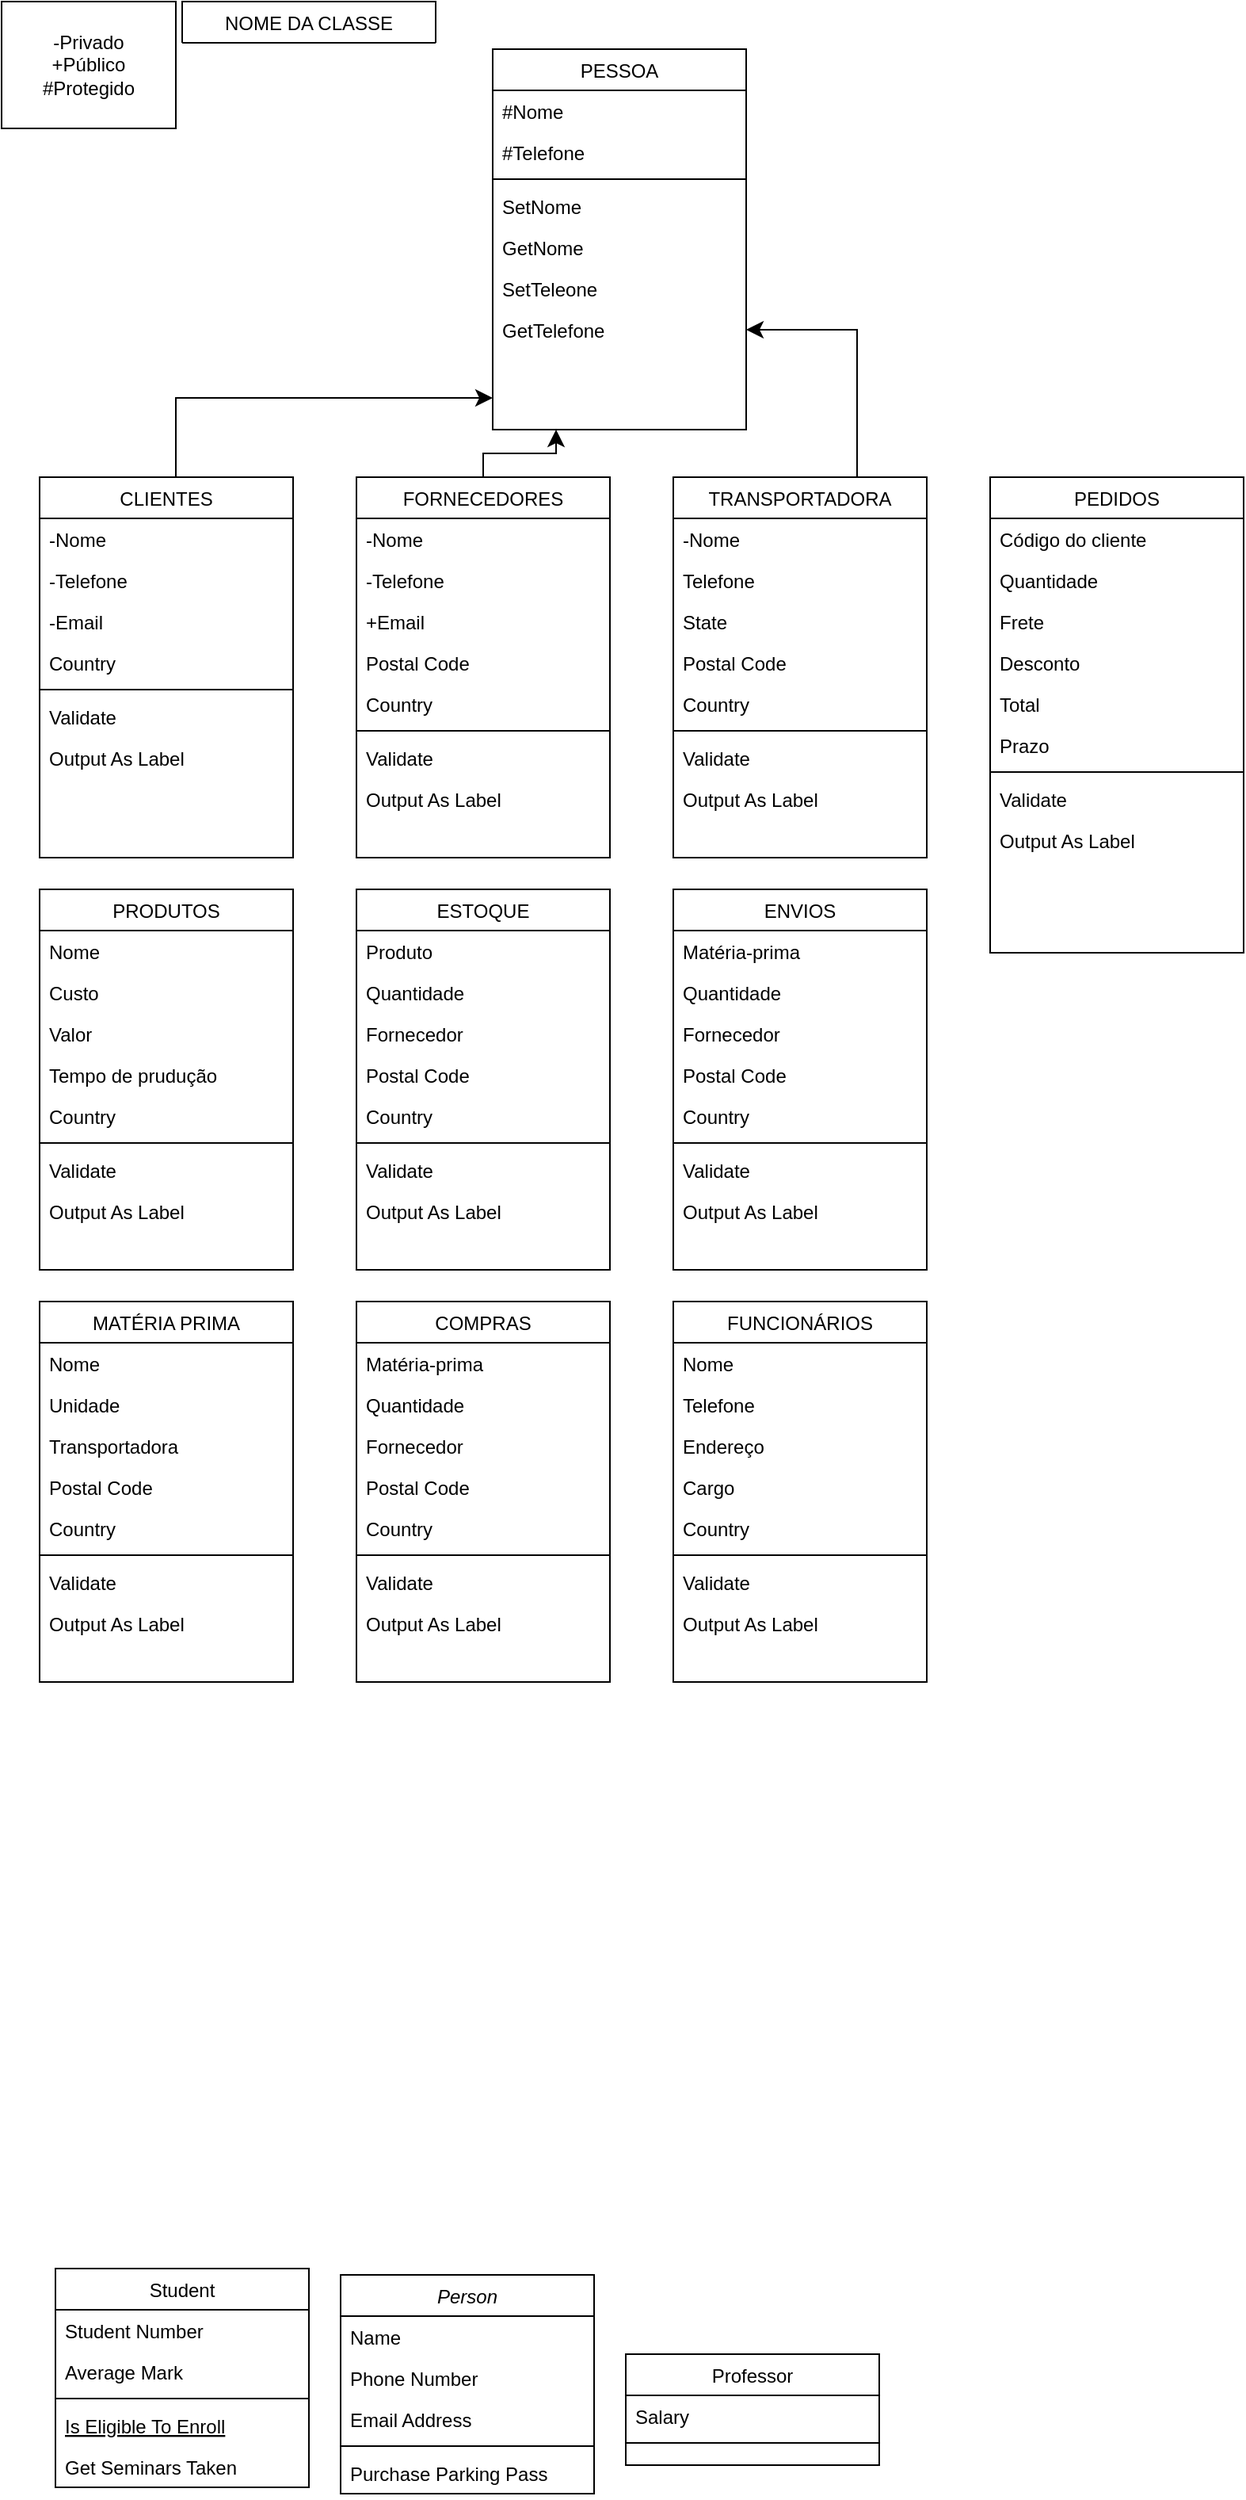 <mxfile version="24.5.5" type="device">
  <diagram id="C5RBs43oDa-KdzZeNtuy" name="Page-1">
    <mxGraphModel dx="1434" dy="1951" grid="1" gridSize="10" guides="1" tooltips="1" connect="1" arrows="1" fold="1" page="1" pageScale="1" pageWidth="827" pageHeight="1169" math="0" shadow="0">
      <root>
        <mxCell id="WIyWlLk6GJQsqaUBKTNV-0" />
        <mxCell id="WIyWlLk6GJQsqaUBKTNV-1" parent="WIyWlLk6GJQsqaUBKTNV-0" />
        <mxCell id="zkfFHV4jXpPFQw0GAbJ--0" value="Person" style="swimlane;fontStyle=2;align=center;verticalAlign=top;childLayout=stackLayout;horizontal=1;startSize=26;horizontalStack=0;resizeParent=1;resizeLast=0;collapsible=1;marginBottom=0;rounded=0;shadow=0;strokeWidth=1;" parent="WIyWlLk6GJQsqaUBKTNV-1" vertex="1">
          <mxGeometry x="224" y="274" width="160" height="138" as="geometry">
            <mxRectangle x="230" y="140" width="160" height="26" as="alternateBounds" />
          </mxGeometry>
        </mxCell>
        <mxCell id="zkfFHV4jXpPFQw0GAbJ--1" value="Name" style="text;align=left;verticalAlign=top;spacingLeft=4;spacingRight=4;overflow=hidden;rotatable=0;points=[[0,0.5],[1,0.5]];portConstraint=eastwest;" parent="zkfFHV4jXpPFQw0GAbJ--0" vertex="1">
          <mxGeometry y="26" width="160" height="26" as="geometry" />
        </mxCell>
        <mxCell id="zkfFHV4jXpPFQw0GAbJ--2" value="Phone Number" style="text;align=left;verticalAlign=top;spacingLeft=4;spacingRight=4;overflow=hidden;rotatable=0;points=[[0,0.5],[1,0.5]];portConstraint=eastwest;rounded=0;shadow=0;html=0;" parent="zkfFHV4jXpPFQw0GAbJ--0" vertex="1">
          <mxGeometry y="52" width="160" height="26" as="geometry" />
        </mxCell>
        <mxCell id="zkfFHV4jXpPFQw0GAbJ--3" value="Email Address" style="text;align=left;verticalAlign=top;spacingLeft=4;spacingRight=4;overflow=hidden;rotatable=0;points=[[0,0.5],[1,0.5]];portConstraint=eastwest;rounded=0;shadow=0;html=0;" parent="zkfFHV4jXpPFQw0GAbJ--0" vertex="1">
          <mxGeometry y="78" width="160" height="26" as="geometry" />
        </mxCell>
        <mxCell id="zkfFHV4jXpPFQw0GAbJ--4" value="" style="line;html=1;strokeWidth=1;align=left;verticalAlign=middle;spacingTop=-1;spacingLeft=3;spacingRight=3;rotatable=0;labelPosition=right;points=[];portConstraint=eastwest;" parent="zkfFHV4jXpPFQw0GAbJ--0" vertex="1">
          <mxGeometry y="104" width="160" height="8" as="geometry" />
        </mxCell>
        <mxCell id="zkfFHV4jXpPFQw0GAbJ--5" value="Purchase Parking Pass" style="text;align=left;verticalAlign=top;spacingLeft=4;spacingRight=4;overflow=hidden;rotatable=0;points=[[0,0.5],[1,0.5]];portConstraint=eastwest;" parent="zkfFHV4jXpPFQw0GAbJ--0" vertex="1">
          <mxGeometry y="112" width="160" height="26" as="geometry" />
        </mxCell>
        <mxCell id="zkfFHV4jXpPFQw0GAbJ--6" value="Student" style="swimlane;fontStyle=0;align=center;verticalAlign=top;childLayout=stackLayout;horizontal=1;startSize=26;horizontalStack=0;resizeParent=1;resizeLast=0;collapsible=1;marginBottom=0;rounded=0;shadow=0;strokeWidth=1;" parent="WIyWlLk6GJQsqaUBKTNV-1" vertex="1">
          <mxGeometry x="44" y="270" width="160" height="138" as="geometry">
            <mxRectangle x="130" y="380" width="160" height="26" as="alternateBounds" />
          </mxGeometry>
        </mxCell>
        <mxCell id="zkfFHV4jXpPFQw0GAbJ--7" value="Student Number" style="text;align=left;verticalAlign=top;spacingLeft=4;spacingRight=4;overflow=hidden;rotatable=0;points=[[0,0.5],[1,0.5]];portConstraint=eastwest;" parent="zkfFHV4jXpPFQw0GAbJ--6" vertex="1">
          <mxGeometry y="26" width="160" height="26" as="geometry" />
        </mxCell>
        <mxCell id="zkfFHV4jXpPFQw0GAbJ--8" value="Average Mark" style="text;align=left;verticalAlign=top;spacingLeft=4;spacingRight=4;overflow=hidden;rotatable=0;points=[[0,0.5],[1,0.5]];portConstraint=eastwest;rounded=0;shadow=0;html=0;" parent="zkfFHV4jXpPFQw0GAbJ--6" vertex="1">
          <mxGeometry y="52" width="160" height="26" as="geometry" />
        </mxCell>
        <mxCell id="zkfFHV4jXpPFQw0GAbJ--9" value="" style="line;html=1;strokeWidth=1;align=left;verticalAlign=middle;spacingTop=-1;spacingLeft=3;spacingRight=3;rotatable=0;labelPosition=right;points=[];portConstraint=eastwest;" parent="zkfFHV4jXpPFQw0GAbJ--6" vertex="1">
          <mxGeometry y="78" width="160" height="8" as="geometry" />
        </mxCell>
        <mxCell id="zkfFHV4jXpPFQw0GAbJ--10" value="Is Eligible To Enroll" style="text;align=left;verticalAlign=top;spacingLeft=4;spacingRight=4;overflow=hidden;rotatable=0;points=[[0,0.5],[1,0.5]];portConstraint=eastwest;fontStyle=4" parent="zkfFHV4jXpPFQw0GAbJ--6" vertex="1">
          <mxGeometry y="86" width="160" height="26" as="geometry" />
        </mxCell>
        <mxCell id="zkfFHV4jXpPFQw0GAbJ--11" value="Get Seminars Taken" style="text;align=left;verticalAlign=top;spacingLeft=4;spacingRight=4;overflow=hidden;rotatable=0;points=[[0,0.5],[1,0.5]];portConstraint=eastwest;" parent="zkfFHV4jXpPFQw0GAbJ--6" vertex="1">
          <mxGeometry y="112" width="160" height="26" as="geometry" />
        </mxCell>
        <mxCell id="zkfFHV4jXpPFQw0GAbJ--13" value="Professor" style="swimlane;fontStyle=0;align=center;verticalAlign=top;childLayout=stackLayout;horizontal=1;startSize=26;horizontalStack=0;resizeParent=1;resizeLast=0;collapsible=1;marginBottom=0;rounded=0;shadow=0;strokeWidth=1;" parent="WIyWlLk6GJQsqaUBKTNV-1" vertex="1">
          <mxGeometry x="404" y="324" width="160" height="70" as="geometry">
            <mxRectangle x="340" y="380" width="170" height="26" as="alternateBounds" />
          </mxGeometry>
        </mxCell>
        <mxCell id="zkfFHV4jXpPFQw0GAbJ--14" value="Salary" style="text;align=left;verticalAlign=top;spacingLeft=4;spacingRight=4;overflow=hidden;rotatable=0;points=[[0,0.5],[1,0.5]];portConstraint=eastwest;" parent="zkfFHV4jXpPFQw0GAbJ--13" vertex="1">
          <mxGeometry y="26" width="160" height="26" as="geometry" />
        </mxCell>
        <mxCell id="zkfFHV4jXpPFQw0GAbJ--15" value="" style="line;html=1;strokeWidth=1;align=left;verticalAlign=middle;spacingTop=-1;spacingLeft=3;spacingRight=3;rotatable=0;labelPosition=right;points=[];portConstraint=eastwest;" parent="zkfFHV4jXpPFQw0GAbJ--13" vertex="1">
          <mxGeometry y="52" width="160" height="8" as="geometry" />
        </mxCell>
        <mxCell id="zkfFHV4jXpPFQw0GAbJ--17" value="CLIENTES" style="swimlane;fontStyle=0;align=center;verticalAlign=top;childLayout=stackLayout;horizontal=1;startSize=26;horizontalStack=0;resizeParent=1;resizeLast=0;collapsible=1;marginBottom=0;rounded=0;shadow=0;strokeWidth=1;" parent="WIyWlLk6GJQsqaUBKTNV-1" vertex="1">
          <mxGeometry x="34" y="-860" width="160" height="240" as="geometry">
            <mxRectangle x="44" y="-860" width="160" height="26" as="alternateBounds" />
          </mxGeometry>
        </mxCell>
        <mxCell id="zkfFHV4jXpPFQw0GAbJ--18" value="-Nome" style="text;align=left;verticalAlign=top;spacingLeft=4;spacingRight=4;overflow=hidden;rotatable=0;points=[[0,0.5],[1,0.5]];portConstraint=eastwest;" parent="zkfFHV4jXpPFQw0GAbJ--17" vertex="1">
          <mxGeometry y="26" width="160" height="26" as="geometry" />
        </mxCell>
        <mxCell id="zkfFHV4jXpPFQw0GAbJ--19" value="-Telefone" style="text;align=left;verticalAlign=top;spacingLeft=4;spacingRight=4;overflow=hidden;rotatable=0;points=[[0,0.5],[1,0.5]];portConstraint=eastwest;rounded=0;shadow=0;html=0;" parent="zkfFHV4jXpPFQw0GAbJ--17" vertex="1">
          <mxGeometry y="52" width="160" height="26" as="geometry" />
        </mxCell>
        <mxCell id="zkfFHV4jXpPFQw0GAbJ--21" value="-Email" style="text;align=left;verticalAlign=top;spacingLeft=4;spacingRight=4;overflow=hidden;rotatable=0;points=[[0,0.5],[1,0.5]];portConstraint=eastwest;rounded=0;shadow=0;html=0;" parent="zkfFHV4jXpPFQw0GAbJ--17" vertex="1">
          <mxGeometry y="78" width="160" height="26" as="geometry" />
        </mxCell>
        <mxCell id="zkfFHV4jXpPFQw0GAbJ--22" value="Country" style="text;align=left;verticalAlign=top;spacingLeft=4;spacingRight=4;overflow=hidden;rotatable=0;points=[[0,0.5],[1,0.5]];portConstraint=eastwest;rounded=0;shadow=0;html=0;" parent="zkfFHV4jXpPFQw0GAbJ--17" vertex="1">
          <mxGeometry y="104" width="160" height="26" as="geometry" />
        </mxCell>
        <mxCell id="zkfFHV4jXpPFQw0GAbJ--23" value="" style="line;html=1;strokeWidth=1;align=left;verticalAlign=middle;spacingTop=-1;spacingLeft=3;spacingRight=3;rotatable=0;labelPosition=right;points=[];portConstraint=eastwest;" parent="zkfFHV4jXpPFQw0GAbJ--17" vertex="1">
          <mxGeometry y="130" width="160" height="8" as="geometry" />
        </mxCell>
        <mxCell id="zkfFHV4jXpPFQw0GAbJ--24" value="Validate" style="text;align=left;verticalAlign=top;spacingLeft=4;spacingRight=4;overflow=hidden;rotatable=0;points=[[0,0.5],[1,0.5]];portConstraint=eastwest;" parent="zkfFHV4jXpPFQw0GAbJ--17" vertex="1">
          <mxGeometry y="138" width="160" height="26" as="geometry" />
        </mxCell>
        <mxCell id="zkfFHV4jXpPFQw0GAbJ--25" value="Output As Label" style="text;align=left;verticalAlign=top;spacingLeft=4;spacingRight=4;overflow=hidden;rotatable=0;points=[[0,0.5],[1,0.5]];portConstraint=eastwest;" parent="zkfFHV4jXpPFQw0GAbJ--17" vertex="1">
          <mxGeometry y="164" width="160" height="26" as="geometry" />
        </mxCell>
        <mxCell id="bzeuxswG68OO9ZRUgIfh-0" value="FORNECEDORES" style="swimlane;fontStyle=0;align=center;verticalAlign=top;childLayout=stackLayout;horizontal=1;startSize=26;horizontalStack=0;resizeParent=1;resizeLast=0;collapsible=1;marginBottom=0;rounded=0;shadow=0;strokeWidth=1;" parent="WIyWlLk6GJQsqaUBKTNV-1" vertex="1">
          <mxGeometry x="234" y="-860" width="160" height="240" as="geometry">
            <mxRectangle x="234" y="-860" width="160" height="26" as="alternateBounds" />
          </mxGeometry>
        </mxCell>
        <mxCell id="bzeuxswG68OO9ZRUgIfh-1" value="-Nome" style="text;align=left;verticalAlign=top;spacingLeft=4;spacingRight=4;overflow=hidden;rotatable=0;points=[[0,0.5],[1,0.5]];portConstraint=eastwest;" parent="bzeuxswG68OO9ZRUgIfh-0" vertex="1">
          <mxGeometry y="26" width="160" height="26" as="geometry" />
        </mxCell>
        <mxCell id="bzeuxswG68OO9ZRUgIfh-2" value="-Telefone" style="text;align=left;verticalAlign=top;spacingLeft=4;spacingRight=4;overflow=hidden;rotatable=0;points=[[0,0.5],[1,0.5]];portConstraint=eastwest;rounded=0;shadow=0;html=0;" parent="bzeuxswG68OO9ZRUgIfh-0" vertex="1">
          <mxGeometry y="52" width="160" height="26" as="geometry" />
        </mxCell>
        <mxCell id="bzeuxswG68OO9ZRUgIfh-3" value="+Email" style="text;align=left;verticalAlign=top;spacingLeft=4;spacingRight=4;overflow=hidden;rotatable=0;points=[[0,0.5],[1,0.5]];portConstraint=eastwest;rounded=0;shadow=0;html=0;" parent="bzeuxswG68OO9ZRUgIfh-0" vertex="1">
          <mxGeometry y="78" width="160" height="26" as="geometry" />
        </mxCell>
        <mxCell id="bzeuxswG68OO9ZRUgIfh-4" value="Postal Code" style="text;align=left;verticalAlign=top;spacingLeft=4;spacingRight=4;overflow=hidden;rotatable=0;points=[[0,0.5],[1,0.5]];portConstraint=eastwest;rounded=0;shadow=0;html=0;" parent="bzeuxswG68OO9ZRUgIfh-0" vertex="1">
          <mxGeometry y="104" width="160" height="26" as="geometry" />
        </mxCell>
        <mxCell id="bzeuxswG68OO9ZRUgIfh-5" value="Country" style="text;align=left;verticalAlign=top;spacingLeft=4;spacingRight=4;overflow=hidden;rotatable=0;points=[[0,0.5],[1,0.5]];portConstraint=eastwest;rounded=0;shadow=0;html=0;" parent="bzeuxswG68OO9ZRUgIfh-0" vertex="1">
          <mxGeometry y="130" width="160" height="26" as="geometry" />
        </mxCell>
        <mxCell id="bzeuxswG68OO9ZRUgIfh-6" value="" style="line;html=1;strokeWidth=1;align=left;verticalAlign=middle;spacingTop=-1;spacingLeft=3;spacingRight=3;rotatable=0;labelPosition=right;points=[];portConstraint=eastwest;" parent="bzeuxswG68OO9ZRUgIfh-0" vertex="1">
          <mxGeometry y="156" width="160" height="8" as="geometry" />
        </mxCell>
        <mxCell id="bzeuxswG68OO9ZRUgIfh-7" value="Validate" style="text;align=left;verticalAlign=top;spacingLeft=4;spacingRight=4;overflow=hidden;rotatable=0;points=[[0,0.5],[1,0.5]];portConstraint=eastwest;" parent="bzeuxswG68OO9ZRUgIfh-0" vertex="1">
          <mxGeometry y="164" width="160" height="26" as="geometry" />
        </mxCell>
        <mxCell id="bzeuxswG68OO9ZRUgIfh-8" value="Output As Label" style="text;align=left;verticalAlign=top;spacingLeft=4;spacingRight=4;overflow=hidden;rotatable=0;points=[[0,0.5],[1,0.5]];portConstraint=eastwest;" parent="bzeuxswG68OO9ZRUgIfh-0" vertex="1">
          <mxGeometry y="190" width="160" height="26" as="geometry" />
        </mxCell>
        <mxCell id="bzeuxswG68OO9ZRUgIfh-9" value="TRANSPORTADORA" style="swimlane;fontStyle=0;align=center;verticalAlign=top;childLayout=stackLayout;horizontal=1;startSize=26;horizontalStack=0;resizeParent=1;resizeLast=0;collapsible=1;marginBottom=0;rounded=0;shadow=0;strokeWidth=1;" parent="WIyWlLk6GJQsqaUBKTNV-1" vertex="1">
          <mxGeometry x="434" y="-860" width="160" height="240" as="geometry">
            <mxRectangle x="434" y="-860" width="160" height="26" as="alternateBounds" />
          </mxGeometry>
        </mxCell>
        <mxCell id="bzeuxswG68OO9ZRUgIfh-10" value="-Nome" style="text;align=left;verticalAlign=top;spacingLeft=4;spacingRight=4;overflow=hidden;rotatable=0;points=[[0,0.5],[1,0.5]];portConstraint=eastwest;" parent="bzeuxswG68OO9ZRUgIfh-9" vertex="1">
          <mxGeometry y="26" width="160" height="26" as="geometry" />
        </mxCell>
        <mxCell id="bzeuxswG68OO9ZRUgIfh-11" value="Telefone" style="text;align=left;verticalAlign=top;spacingLeft=4;spacingRight=4;overflow=hidden;rotatable=0;points=[[0,0.5],[1,0.5]];portConstraint=eastwest;rounded=0;shadow=0;html=0;" parent="bzeuxswG68OO9ZRUgIfh-9" vertex="1">
          <mxGeometry y="52" width="160" height="26" as="geometry" />
        </mxCell>
        <mxCell id="bzeuxswG68OO9ZRUgIfh-12" value="State" style="text;align=left;verticalAlign=top;spacingLeft=4;spacingRight=4;overflow=hidden;rotatable=0;points=[[0,0.5],[1,0.5]];portConstraint=eastwest;rounded=0;shadow=0;html=0;" parent="bzeuxswG68OO9ZRUgIfh-9" vertex="1">
          <mxGeometry y="78" width="160" height="26" as="geometry" />
        </mxCell>
        <mxCell id="bzeuxswG68OO9ZRUgIfh-13" value="Postal Code" style="text;align=left;verticalAlign=top;spacingLeft=4;spacingRight=4;overflow=hidden;rotatable=0;points=[[0,0.5],[1,0.5]];portConstraint=eastwest;rounded=0;shadow=0;html=0;" parent="bzeuxswG68OO9ZRUgIfh-9" vertex="1">
          <mxGeometry y="104" width="160" height="26" as="geometry" />
        </mxCell>
        <mxCell id="bzeuxswG68OO9ZRUgIfh-14" value="Country" style="text;align=left;verticalAlign=top;spacingLeft=4;spacingRight=4;overflow=hidden;rotatable=0;points=[[0,0.5],[1,0.5]];portConstraint=eastwest;rounded=0;shadow=0;html=0;" parent="bzeuxswG68OO9ZRUgIfh-9" vertex="1">
          <mxGeometry y="130" width="160" height="26" as="geometry" />
        </mxCell>
        <mxCell id="bzeuxswG68OO9ZRUgIfh-15" value="" style="line;html=1;strokeWidth=1;align=left;verticalAlign=middle;spacingTop=-1;spacingLeft=3;spacingRight=3;rotatable=0;labelPosition=right;points=[];portConstraint=eastwest;" parent="bzeuxswG68OO9ZRUgIfh-9" vertex="1">
          <mxGeometry y="156" width="160" height="8" as="geometry" />
        </mxCell>
        <mxCell id="bzeuxswG68OO9ZRUgIfh-16" value="Validate" style="text;align=left;verticalAlign=top;spacingLeft=4;spacingRight=4;overflow=hidden;rotatable=0;points=[[0,0.5],[1,0.5]];portConstraint=eastwest;" parent="bzeuxswG68OO9ZRUgIfh-9" vertex="1">
          <mxGeometry y="164" width="160" height="26" as="geometry" />
        </mxCell>
        <mxCell id="bzeuxswG68OO9ZRUgIfh-17" value="Output As Label" style="text;align=left;verticalAlign=top;spacingLeft=4;spacingRight=4;overflow=hidden;rotatable=0;points=[[0,0.5],[1,0.5]];portConstraint=eastwest;" parent="bzeuxswG68OO9ZRUgIfh-9" vertex="1">
          <mxGeometry y="190" width="160" height="26" as="geometry" />
        </mxCell>
        <mxCell id="bzeuxswG68OO9ZRUgIfh-18" value="PEDIDOS" style="swimlane;fontStyle=0;align=center;verticalAlign=top;childLayout=stackLayout;horizontal=1;startSize=26;horizontalStack=0;resizeParent=1;resizeLast=0;collapsible=1;marginBottom=0;rounded=0;shadow=0;strokeWidth=1;" parent="WIyWlLk6GJQsqaUBKTNV-1" vertex="1">
          <mxGeometry x="634" y="-860" width="160" height="300" as="geometry">
            <mxRectangle x="634" y="-860" width="160" height="26" as="alternateBounds" />
          </mxGeometry>
        </mxCell>
        <mxCell id="bzeuxswG68OO9ZRUgIfh-19" value="Código do cliente" style="text;align=left;verticalAlign=top;spacingLeft=4;spacingRight=4;overflow=hidden;rotatable=0;points=[[0,0.5],[1,0.5]];portConstraint=eastwest;" parent="bzeuxswG68OO9ZRUgIfh-18" vertex="1">
          <mxGeometry y="26" width="160" height="26" as="geometry" />
        </mxCell>
        <mxCell id="bzeuxswG68OO9ZRUgIfh-20" value="Quantidade" style="text;align=left;verticalAlign=top;spacingLeft=4;spacingRight=4;overflow=hidden;rotatable=0;points=[[0,0.5],[1,0.5]];portConstraint=eastwest;rounded=0;shadow=0;html=0;" parent="bzeuxswG68OO9ZRUgIfh-18" vertex="1">
          <mxGeometry y="52" width="160" height="26" as="geometry" />
        </mxCell>
        <mxCell id="bzeuxswG68OO9ZRUgIfh-21" value="Frete" style="text;align=left;verticalAlign=top;spacingLeft=4;spacingRight=4;overflow=hidden;rotatable=0;points=[[0,0.5],[1,0.5]];portConstraint=eastwest;rounded=0;shadow=0;html=0;" parent="bzeuxswG68OO9ZRUgIfh-18" vertex="1">
          <mxGeometry y="78" width="160" height="26" as="geometry" />
        </mxCell>
        <mxCell id="bzeuxswG68OO9ZRUgIfh-22" value="Desconto" style="text;align=left;verticalAlign=top;spacingLeft=4;spacingRight=4;overflow=hidden;rotatable=0;points=[[0,0.5],[1,0.5]];portConstraint=eastwest;rounded=0;shadow=0;html=0;" parent="bzeuxswG68OO9ZRUgIfh-18" vertex="1">
          <mxGeometry y="104" width="160" height="26" as="geometry" />
        </mxCell>
        <mxCell id="bzeuxswG68OO9ZRUgIfh-23" value="Total" style="text;align=left;verticalAlign=top;spacingLeft=4;spacingRight=4;overflow=hidden;rotatable=0;points=[[0,0.5],[1,0.5]];portConstraint=eastwest;rounded=0;shadow=0;html=0;" parent="bzeuxswG68OO9ZRUgIfh-18" vertex="1">
          <mxGeometry y="130" width="160" height="26" as="geometry" />
        </mxCell>
        <mxCell id="bzeuxswG68OO9ZRUgIfh-81" value="Prazo" style="text;align=left;verticalAlign=top;spacingLeft=4;spacingRight=4;overflow=hidden;rotatable=0;points=[[0,0.5],[1,0.5]];portConstraint=eastwest;rounded=0;shadow=0;html=0;" parent="bzeuxswG68OO9ZRUgIfh-18" vertex="1">
          <mxGeometry y="156" width="160" height="26" as="geometry" />
        </mxCell>
        <mxCell id="bzeuxswG68OO9ZRUgIfh-24" value="" style="line;html=1;strokeWidth=1;align=left;verticalAlign=middle;spacingTop=-1;spacingLeft=3;spacingRight=3;rotatable=0;labelPosition=right;points=[];portConstraint=eastwest;" parent="bzeuxswG68OO9ZRUgIfh-18" vertex="1">
          <mxGeometry y="182" width="160" height="8" as="geometry" />
        </mxCell>
        <mxCell id="bzeuxswG68OO9ZRUgIfh-25" value="Validate" style="text;align=left;verticalAlign=top;spacingLeft=4;spacingRight=4;overflow=hidden;rotatable=0;points=[[0,0.5],[1,0.5]];portConstraint=eastwest;" parent="bzeuxswG68OO9ZRUgIfh-18" vertex="1">
          <mxGeometry y="190" width="160" height="26" as="geometry" />
        </mxCell>
        <mxCell id="bzeuxswG68OO9ZRUgIfh-26" value="Output As Label" style="text;align=left;verticalAlign=top;spacingLeft=4;spacingRight=4;overflow=hidden;rotatable=0;points=[[0,0.5],[1,0.5]];portConstraint=eastwest;" parent="bzeuxswG68OO9ZRUgIfh-18" vertex="1">
          <mxGeometry y="216" width="160" height="26" as="geometry" />
        </mxCell>
        <mxCell id="bzeuxswG68OO9ZRUgIfh-27" value="PRODUTOS" style="swimlane;fontStyle=0;align=center;verticalAlign=top;childLayout=stackLayout;horizontal=1;startSize=26;horizontalStack=0;resizeParent=1;resizeLast=0;collapsible=1;marginBottom=0;rounded=0;shadow=0;strokeWidth=1;" parent="WIyWlLk6GJQsqaUBKTNV-1" vertex="1">
          <mxGeometry x="34" y="-600" width="160" height="240" as="geometry">
            <mxRectangle x="34" y="-600" width="160" height="26" as="alternateBounds" />
          </mxGeometry>
        </mxCell>
        <mxCell id="bzeuxswG68OO9ZRUgIfh-28" value="Nome" style="text;align=left;verticalAlign=top;spacingLeft=4;spacingRight=4;overflow=hidden;rotatable=0;points=[[0,0.5],[1,0.5]];portConstraint=eastwest;" parent="bzeuxswG68OO9ZRUgIfh-27" vertex="1">
          <mxGeometry y="26" width="160" height="26" as="geometry" />
        </mxCell>
        <mxCell id="bzeuxswG68OO9ZRUgIfh-29" value="Custo" style="text;align=left;verticalAlign=top;spacingLeft=4;spacingRight=4;overflow=hidden;rotatable=0;points=[[0,0.5],[1,0.5]];portConstraint=eastwest;rounded=0;shadow=0;html=0;" parent="bzeuxswG68OO9ZRUgIfh-27" vertex="1">
          <mxGeometry y="52" width="160" height="26" as="geometry" />
        </mxCell>
        <mxCell id="bzeuxswG68OO9ZRUgIfh-30" value="Valor" style="text;align=left;verticalAlign=top;spacingLeft=4;spacingRight=4;overflow=hidden;rotatable=0;points=[[0,0.5],[1,0.5]];portConstraint=eastwest;rounded=0;shadow=0;html=0;" parent="bzeuxswG68OO9ZRUgIfh-27" vertex="1">
          <mxGeometry y="78" width="160" height="26" as="geometry" />
        </mxCell>
        <mxCell id="bzeuxswG68OO9ZRUgIfh-31" value="Tempo de prudução" style="text;align=left;verticalAlign=top;spacingLeft=4;spacingRight=4;overflow=hidden;rotatable=0;points=[[0,0.5],[1,0.5]];portConstraint=eastwest;rounded=0;shadow=0;html=0;" parent="bzeuxswG68OO9ZRUgIfh-27" vertex="1">
          <mxGeometry y="104" width="160" height="26" as="geometry" />
        </mxCell>
        <mxCell id="bzeuxswG68OO9ZRUgIfh-32" value="Country" style="text;align=left;verticalAlign=top;spacingLeft=4;spacingRight=4;overflow=hidden;rotatable=0;points=[[0,0.5],[1,0.5]];portConstraint=eastwest;rounded=0;shadow=0;html=0;" parent="bzeuxswG68OO9ZRUgIfh-27" vertex="1">
          <mxGeometry y="130" width="160" height="26" as="geometry" />
        </mxCell>
        <mxCell id="bzeuxswG68OO9ZRUgIfh-33" value="" style="line;html=1;strokeWidth=1;align=left;verticalAlign=middle;spacingTop=-1;spacingLeft=3;spacingRight=3;rotatable=0;labelPosition=right;points=[];portConstraint=eastwest;" parent="bzeuxswG68OO9ZRUgIfh-27" vertex="1">
          <mxGeometry y="156" width="160" height="8" as="geometry" />
        </mxCell>
        <mxCell id="bzeuxswG68OO9ZRUgIfh-34" value="Validate" style="text;align=left;verticalAlign=top;spacingLeft=4;spacingRight=4;overflow=hidden;rotatable=0;points=[[0,0.5],[1,0.5]];portConstraint=eastwest;" parent="bzeuxswG68OO9ZRUgIfh-27" vertex="1">
          <mxGeometry y="164" width="160" height="26" as="geometry" />
        </mxCell>
        <mxCell id="bzeuxswG68OO9ZRUgIfh-35" value="Output As Label" style="text;align=left;verticalAlign=top;spacingLeft=4;spacingRight=4;overflow=hidden;rotatable=0;points=[[0,0.5],[1,0.5]];portConstraint=eastwest;" parent="bzeuxswG68OO9ZRUgIfh-27" vertex="1">
          <mxGeometry y="190" width="160" height="26" as="geometry" />
        </mxCell>
        <mxCell id="bzeuxswG68OO9ZRUgIfh-36" value="NOME DA CLASSE" style="swimlane;fontStyle=0;align=center;verticalAlign=top;childLayout=stackLayout;horizontal=1;startSize=26;horizontalStack=0;resizeParent=1;resizeLast=0;collapsible=1;marginBottom=0;rounded=0;shadow=0;strokeWidth=1;" parent="WIyWlLk6GJQsqaUBKTNV-1" vertex="1" collapsed="1">
          <mxGeometry x="124" y="-1160" width="160" height="26" as="geometry">
            <mxRectangle x="124" y="-1160" width="160" height="240" as="alternateBounds" />
          </mxGeometry>
        </mxCell>
        <mxCell id="bzeuxswG68OO9ZRUgIfh-37" value="Atributos:" style="text;align=left;verticalAlign=top;spacingLeft=4;spacingRight=4;overflow=hidden;rotatable=0;points=[[0,0.5],[1,0.5]];portConstraint=eastwest;" parent="bzeuxswG68OO9ZRUgIfh-36" vertex="1">
          <mxGeometry y="26" width="160" height="74" as="geometry" />
        </mxCell>
        <mxCell id="bzeuxswG68OO9ZRUgIfh-42" value="" style="line;html=1;strokeWidth=1;align=left;verticalAlign=middle;spacingTop=-1;spacingLeft=3;spacingRight=3;rotatable=0;labelPosition=right;points=[];portConstraint=eastwest;" parent="bzeuxswG68OO9ZRUgIfh-36" vertex="1">
          <mxGeometry y="100" width="160" height="8" as="geometry" />
        </mxCell>
        <mxCell id="bzeuxswG68OO9ZRUgIfh-43" value="Métodos:" style="text;align=left;verticalAlign=top;spacingLeft=4;spacingRight=4;overflow=hidden;rotatable=0;points=[[0,0.5],[1,0.5]];portConstraint=eastwest;" parent="bzeuxswG68OO9ZRUgIfh-36" vertex="1">
          <mxGeometry y="108" width="160" height="26" as="geometry" />
        </mxCell>
        <mxCell id="bzeuxswG68OO9ZRUgIfh-45" value="ESTOQUE" style="swimlane;fontStyle=0;align=center;verticalAlign=top;childLayout=stackLayout;horizontal=1;startSize=26;horizontalStack=0;resizeParent=1;resizeLast=0;collapsible=1;marginBottom=0;rounded=0;shadow=0;strokeWidth=1;" parent="WIyWlLk6GJQsqaUBKTNV-1" vertex="1">
          <mxGeometry x="234" y="-600" width="160" height="240" as="geometry">
            <mxRectangle x="234" y="-600" width="160" height="26" as="alternateBounds" />
          </mxGeometry>
        </mxCell>
        <mxCell id="bzeuxswG68OO9ZRUgIfh-46" value="Produto" style="text;align=left;verticalAlign=top;spacingLeft=4;spacingRight=4;overflow=hidden;rotatable=0;points=[[0,0.5],[1,0.5]];portConstraint=eastwest;" parent="bzeuxswG68OO9ZRUgIfh-45" vertex="1">
          <mxGeometry y="26" width="160" height="26" as="geometry" />
        </mxCell>
        <mxCell id="bzeuxswG68OO9ZRUgIfh-47" value="Quantidade" style="text;align=left;verticalAlign=top;spacingLeft=4;spacingRight=4;overflow=hidden;rotatable=0;points=[[0,0.5],[1,0.5]];portConstraint=eastwest;rounded=0;shadow=0;html=0;" parent="bzeuxswG68OO9ZRUgIfh-45" vertex="1">
          <mxGeometry y="52" width="160" height="26" as="geometry" />
        </mxCell>
        <mxCell id="bzeuxswG68OO9ZRUgIfh-48" value="Fornecedor" style="text;align=left;verticalAlign=top;spacingLeft=4;spacingRight=4;overflow=hidden;rotatable=0;points=[[0,0.5],[1,0.5]];portConstraint=eastwest;rounded=0;shadow=0;html=0;" parent="bzeuxswG68OO9ZRUgIfh-45" vertex="1">
          <mxGeometry y="78" width="160" height="26" as="geometry" />
        </mxCell>
        <mxCell id="bzeuxswG68OO9ZRUgIfh-49" value="Postal Code" style="text;align=left;verticalAlign=top;spacingLeft=4;spacingRight=4;overflow=hidden;rotatable=0;points=[[0,0.5],[1,0.5]];portConstraint=eastwest;rounded=0;shadow=0;html=0;" parent="bzeuxswG68OO9ZRUgIfh-45" vertex="1">
          <mxGeometry y="104" width="160" height="26" as="geometry" />
        </mxCell>
        <mxCell id="bzeuxswG68OO9ZRUgIfh-50" value="Country" style="text;align=left;verticalAlign=top;spacingLeft=4;spacingRight=4;overflow=hidden;rotatable=0;points=[[0,0.5],[1,0.5]];portConstraint=eastwest;rounded=0;shadow=0;html=0;" parent="bzeuxswG68OO9ZRUgIfh-45" vertex="1">
          <mxGeometry y="130" width="160" height="26" as="geometry" />
        </mxCell>
        <mxCell id="bzeuxswG68OO9ZRUgIfh-51" value="" style="line;html=1;strokeWidth=1;align=left;verticalAlign=middle;spacingTop=-1;spacingLeft=3;spacingRight=3;rotatable=0;labelPosition=right;points=[];portConstraint=eastwest;" parent="bzeuxswG68OO9ZRUgIfh-45" vertex="1">
          <mxGeometry y="156" width="160" height="8" as="geometry" />
        </mxCell>
        <mxCell id="bzeuxswG68OO9ZRUgIfh-52" value="Validate" style="text;align=left;verticalAlign=top;spacingLeft=4;spacingRight=4;overflow=hidden;rotatable=0;points=[[0,0.5],[1,0.5]];portConstraint=eastwest;" parent="bzeuxswG68OO9ZRUgIfh-45" vertex="1">
          <mxGeometry y="164" width="160" height="26" as="geometry" />
        </mxCell>
        <mxCell id="bzeuxswG68OO9ZRUgIfh-53" value="Output As Label" style="text;align=left;verticalAlign=top;spacingLeft=4;spacingRight=4;overflow=hidden;rotatable=0;points=[[0,0.5],[1,0.5]];portConstraint=eastwest;" parent="bzeuxswG68OO9ZRUgIfh-45" vertex="1">
          <mxGeometry y="190" width="160" height="26" as="geometry" />
        </mxCell>
        <mxCell id="bzeuxswG68OO9ZRUgIfh-54" value="ENVIOS" style="swimlane;fontStyle=0;align=center;verticalAlign=top;childLayout=stackLayout;horizontal=1;startSize=26;horizontalStack=0;resizeParent=1;resizeLast=0;collapsible=1;marginBottom=0;rounded=0;shadow=0;strokeWidth=1;" parent="WIyWlLk6GJQsqaUBKTNV-1" vertex="1">
          <mxGeometry x="434" y="-600" width="160" height="240" as="geometry">
            <mxRectangle x="434" y="-600" width="160" height="26" as="alternateBounds" />
          </mxGeometry>
        </mxCell>
        <mxCell id="bzeuxswG68OO9ZRUgIfh-55" value="Matéria-prima" style="text;align=left;verticalAlign=top;spacingLeft=4;spacingRight=4;overflow=hidden;rotatable=0;points=[[0,0.5],[1,0.5]];portConstraint=eastwest;" parent="bzeuxswG68OO9ZRUgIfh-54" vertex="1">
          <mxGeometry y="26" width="160" height="26" as="geometry" />
        </mxCell>
        <mxCell id="bzeuxswG68OO9ZRUgIfh-56" value="Quantidade" style="text;align=left;verticalAlign=top;spacingLeft=4;spacingRight=4;overflow=hidden;rotatable=0;points=[[0,0.5],[1,0.5]];portConstraint=eastwest;rounded=0;shadow=0;html=0;" parent="bzeuxswG68OO9ZRUgIfh-54" vertex="1">
          <mxGeometry y="52" width="160" height="26" as="geometry" />
        </mxCell>
        <mxCell id="bzeuxswG68OO9ZRUgIfh-57" value="Fornecedor" style="text;align=left;verticalAlign=top;spacingLeft=4;spacingRight=4;overflow=hidden;rotatable=0;points=[[0,0.5],[1,0.5]];portConstraint=eastwest;rounded=0;shadow=0;html=0;" parent="bzeuxswG68OO9ZRUgIfh-54" vertex="1">
          <mxGeometry y="78" width="160" height="26" as="geometry" />
        </mxCell>
        <mxCell id="bzeuxswG68OO9ZRUgIfh-58" value="Postal Code" style="text;align=left;verticalAlign=top;spacingLeft=4;spacingRight=4;overflow=hidden;rotatable=0;points=[[0,0.5],[1,0.5]];portConstraint=eastwest;rounded=0;shadow=0;html=0;" parent="bzeuxswG68OO9ZRUgIfh-54" vertex="1">
          <mxGeometry y="104" width="160" height="26" as="geometry" />
        </mxCell>
        <mxCell id="bzeuxswG68OO9ZRUgIfh-59" value="Country" style="text;align=left;verticalAlign=top;spacingLeft=4;spacingRight=4;overflow=hidden;rotatable=0;points=[[0,0.5],[1,0.5]];portConstraint=eastwest;rounded=0;shadow=0;html=0;" parent="bzeuxswG68OO9ZRUgIfh-54" vertex="1">
          <mxGeometry y="130" width="160" height="26" as="geometry" />
        </mxCell>
        <mxCell id="bzeuxswG68OO9ZRUgIfh-60" value="" style="line;html=1;strokeWidth=1;align=left;verticalAlign=middle;spacingTop=-1;spacingLeft=3;spacingRight=3;rotatable=0;labelPosition=right;points=[];portConstraint=eastwest;" parent="bzeuxswG68OO9ZRUgIfh-54" vertex="1">
          <mxGeometry y="156" width="160" height="8" as="geometry" />
        </mxCell>
        <mxCell id="bzeuxswG68OO9ZRUgIfh-61" value="Validate" style="text;align=left;verticalAlign=top;spacingLeft=4;spacingRight=4;overflow=hidden;rotatable=0;points=[[0,0.5],[1,0.5]];portConstraint=eastwest;" parent="bzeuxswG68OO9ZRUgIfh-54" vertex="1">
          <mxGeometry y="164" width="160" height="26" as="geometry" />
        </mxCell>
        <mxCell id="bzeuxswG68OO9ZRUgIfh-62" value="Output As Label" style="text;align=left;verticalAlign=top;spacingLeft=4;spacingRight=4;overflow=hidden;rotatable=0;points=[[0,0.5],[1,0.5]];portConstraint=eastwest;" parent="bzeuxswG68OO9ZRUgIfh-54" vertex="1">
          <mxGeometry y="190" width="160" height="26" as="geometry" />
        </mxCell>
        <mxCell id="bzeuxswG68OO9ZRUgIfh-63" value="COMPRAS" style="swimlane;fontStyle=0;align=center;verticalAlign=top;childLayout=stackLayout;horizontal=1;startSize=26;horizontalStack=0;resizeParent=1;resizeLast=0;collapsible=1;marginBottom=0;rounded=0;shadow=0;strokeWidth=1;" parent="WIyWlLk6GJQsqaUBKTNV-1" vertex="1">
          <mxGeometry x="234" y="-340" width="160" height="240" as="geometry">
            <mxRectangle x="550" y="140" width="160" height="26" as="alternateBounds" />
          </mxGeometry>
        </mxCell>
        <mxCell id="bzeuxswG68OO9ZRUgIfh-64" value="Matéria-prima" style="text;align=left;verticalAlign=top;spacingLeft=4;spacingRight=4;overflow=hidden;rotatable=0;points=[[0,0.5],[1,0.5]];portConstraint=eastwest;" parent="bzeuxswG68OO9ZRUgIfh-63" vertex="1">
          <mxGeometry y="26" width="160" height="26" as="geometry" />
        </mxCell>
        <mxCell id="bzeuxswG68OO9ZRUgIfh-65" value="Quantidade" style="text;align=left;verticalAlign=top;spacingLeft=4;spacingRight=4;overflow=hidden;rotatable=0;points=[[0,0.5],[1,0.5]];portConstraint=eastwest;rounded=0;shadow=0;html=0;" parent="bzeuxswG68OO9ZRUgIfh-63" vertex="1">
          <mxGeometry y="52" width="160" height="26" as="geometry" />
        </mxCell>
        <mxCell id="bzeuxswG68OO9ZRUgIfh-66" value="Fornecedor" style="text;align=left;verticalAlign=top;spacingLeft=4;spacingRight=4;overflow=hidden;rotatable=0;points=[[0,0.5],[1,0.5]];portConstraint=eastwest;rounded=0;shadow=0;html=0;" parent="bzeuxswG68OO9ZRUgIfh-63" vertex="1">
          <mxGeometry y="78" width="160" height="26" as="geometry" />
        </mxCell>
        <mxCell id="bzeuxswG68OO9ZRUgIfh-67" value="Postal Code" style="text;align=left;verticalAlign=top;spacingLeft=4;spacingRight=4;overflow=hidden;rotatable=0;points=[[0,0.5],[1,0.5]];portConstraint=eastwest;rounded=0;shadow=0;html=0;" parent="bzeuxswG68OO9ZRUgIfh-63" vertex="1">
          <mxGeometry y="104" width="160" height="26" as="geometry" />
        </mxCell>
        <mxCell id="bzeuxswG68OO9ZRUgIfh-68" value="Country" style="text;align=left;verticalAlign=top;spacingLeft=4;spacingRight=4;overflow=hidden;rotatable=0;points=[[0,0.5],[1,0.5]];portConstraint=eastwest;rounded=0;shadow=0;html=0;" parent="bzeuxswG68OO9ZRUgIfh-63" vertex="1">
          <mxGeometry y="130" width="160" height="26" as="geometry" />
        </mxCell>
        <mxCell id="bzeuxswG68OO9ZRUgIfh-69" value="" style="line;html=1;strokeWidth=1;align=left;verticalAlign=middle;spacingTop=-1;spacingLeft=3;spacingRight=3;rotatable=0;labelPosition=right;points=[];portConstraint=eastwest;" parent="bzeuxswG68OO9ZRUgIfh-63" vertex="1">
          <mxGeometry y="156" width="160" height="8" as="geometry" />
        </mxCell>
        <mxCell id="bzeuxswG68OO9ZRUgIfh-70" value="Validate" style="text;align=left;verticalAlign=top;spacingLeft=4;spacingRight=4;overflow=hidden;rotatable=0;points=[[0,0.5],[1,0.5]];portConstraint=eastwest;" parent="bzeuxswG68OO9ZRUgIfh-63" vertex="1">
          <mxGeometry y="164" width="160" height="26" as="geometry" />
        </mxCell>
        <mxCell id="bzeuxswG68OO9ZRUgIfh-71" value="Output As Label" style="text;align=left;verticalAlign=top;spacingLeft=4;spacingRight=4;overflow=hidden;rotatable=0;points=[[0,0.5],[1,0.5]];portConstraint=eastwest;" parent="bzeuxswG68OO9ZRUgIfh-63" vertex="1">
          <mxGeometry y="190" width="160" height="26" as="geometry" />
        </mxCell>
        <mxCell id="bzeuxswG68OO9ZRUgIfh-72" value="MATÉRIA PRIMA" style="swimlane;fontStyle=0;align=center;verticalAlign=top;childLayout=stackLayout;horizontal=1;startSize=26;horizontalStack=0;resizeParent=1;resizeLast=0;collapsible=1;marginBottom=0;rounded=0;shadow=0;strokeWidth=1;" parent="WIyWlLk6GJQsqaUBKTNV-1" vertex="1">
          <mxGeometry x="34" y="-340" width="160" height="240" as="geometry">
            <mxRectangle x="550" y="140" width="160" height="26" as="alternateBounds" />
          </mxGeometry>
        </mxCell>
        <mxCell id="bzeuxswG68OO9ZRUgIfh-73" value="Nome" style="text;align=left;verticalAlign=top;spacingLeft=4;spacingRight=4;overflow=hidden;rotatable=0;points=[[0,0.5],[1,0.5]];portConstraint=eastwest;" parent="bzeuxswG68OO9ZRUgIfh-72" vertex="1">
          <mxGeometry y="26" width="160" height="26" as="geometry" />
        </mxCell>
        <mxCell id="bzeuxswG68OO9ZRUgIfh-74" value="Unidade" style="text;align=left;verticalAlign=top;spacingLeft=4;spacingRight=4;overflow=hidden;rotatable=0;points=[[0,0.5],[1,0.5]];portConstraint=eastwest;rounded=0;shadow=0;html=0;" parent="bzeuxswG68OO9ZRUgIfh-72" vertex="1">
          <mxGeometry y="52" width="160" height="26" as="geometry" />
        </mxCell>
        <mxCell id="bzeuxswG68OO9ZRUgIfh-75" value="Transportadora" style="text;align=left;verticalAlign=top;spacingLeft=4;spacingRight=4;overflow=hidden;rotatable=0;points=[[0,0.5],[1,0.5]];portConstraint=eastwest;rounded=0;shadow=0;html=0;" parent="bzeuxswG68OO9ZRUgIfh-72" vertex="1">
          <mxGeometry y="78" width="160" height="26" as="geometry" />
        </mxCell>
        <mxCell id="bzeuxswG68OO9ZRUgIfh-76" value="Postal Code" style="text;align=left;verticalAlign=top;spacingLeft=4;spacingRight=4;overflow=hidden;rotatable=0;points=[[0,0.5],[1,0.5]];portConstraint=eastwest;rounded=0;shadow=0;html=0;" parent="bzeuxswG68OO9ZRUgIfh-72" vertex="1">
          <mxGeometry y="104" width="160" height="26" as="geometry" />
        </mxCell>
        <mxCell id="bzeuxswG68OO9ZRUgIfh-77" value="Country" style="text;align=left;verticalAlign=top;spacingLeft=4;spacingRight=4;overflow=hidden;rotatable=0;points=[[0,0.5],[1,0.5]];portConstraint=eastwest;rounded=0;shadow=0;html=0;" parent="bzeuxswG68OO9ZRUgIfh-72" vertex="1">
          <mxGeometry y="130" width="160" height="26" as="geometry" />
        </mxCell>
        <mxCell id="bzeuxswG68OO9ZRUgIfh-78" value="" style="line;html=1;strokeWidth=1;align=left;verticalAlign=middle;spacingTop=-1;spacingLeft=3;spacingRight=3;rotatable=0;labelPosition=right;points=[];portConstraint=eastwest;" parent="bzeuxswG68OO9ZRUgIfh-72" vertex="1">
          <mxGeometry y="156" width="160" height="8" as="geometry" />
        </mxCell>
        <mxCell id="bzeuxswG68OO9ZRUgIfh-79" value="Validate" style="text;align=left;verticalAlign=top;spacingLeft=4;spacingRight=4;overflow=hidden;rotatable=0;points=[[0,0.5],[1,0.5]];portConstraint=eastwest;" parent="bzeuxswG68OO9ZRUgIfh-72" vertex="1">
          <mxGeometry y="164" width="160" height="26" as="geometry" />
        </mxCell>
        <mxCell id="bzeuxswG68OO9ZRUgIfh-80" value="Output As Label" style="text;align=left;verticalAlign=top;spacingLeft=4;spacingRight=4;overflow=hidden;rotatable=0;points=[[0,0.5],[1,0.5]];portConstraint=eastwest;" parent="bzeuxswG68OO9ZRUgIfh-72" vertex="1">
          <mxGeometry y="190" width="160" height="26" as="geometry" />
        </mxCell>
        <mxCell id="bzeuxswG68OO9ZRUgIfh-82" value="&lt;div&gt;-Privado&lt;/div&gt;&lt;div&gt;+Público&lt;br&gt;&lt;/div&gt;&lt;div&gt;#Protegido&lt;/div&gt;" style="html=1;whiteSpace=wrap;" parent="WIyWlLk6GJQsqaUBKTNV-1" vertex="1">
          <mxGeometry x="10" y="-1160" width="110" height="80" as="geometry" />
        </mxCell>
        <mxCell id="zMXT4JjG5BjqkH4rrJaa-0" value="PESSOA" style="swimlane;fontStyle=0;align=center;verticalAlign=top;childLayout=stackLayout;horizontal=1;startSize=26;horizontalStack=0;resizeParent=1;resizeLast=0;collapsible=1;marginBottom=0;rounded=0;shadow=0;strokeWidth=1;" vertex="1" parent="WIyWlLk6GJQsqaUBKTNV-1">
          <mxGeometry x="320" y="-1130" width="160" height="240" as="geometry">
            <mxRectangle x="320" y="-990" width="160" height="26" as="alternateBounds" />
          </mxGeometry>
        </mxCell>
        <mxCell id="zMXT4JjG5BjqkH4rrJaa-1" value="#Nome" style="text;align=left;verticalAlign=top;spacingLeft=4;spacingRight=4;overflow=hidden;rotatable=0;points=[[0,0.5],[1,0.5]];portConstraint=eastwest;" vertex="1" parent="zMXT4JjG5BjqkH4rrJaa-0">
          <mxGeometry y="26" width="160" height="26" as="geometry" />
        </mxCell>
        <mxCell id="zMXT4JjG5BjqkH4rrJaa-2" value="#Telefone" style="text;align=left;verticalAlign=top;spacingLeft=4;spacingRight=4;overflow=hidden;rotatable=0;points=[[0,0.5],[1,0.5]];portConstraint=eastwest;rounded=0;shadow=0;html=0;" vertex="1" parent="zMXT4JjG5BjqkH4rrJaa-0">
          <mxGeometry y="52" width="160" height="26" as="geometry" />
        </mxCell>
        <mxCell id="zMXT4JjG5BjqkH4rrJaa-5" value="" style="line;html=1;strokeWidth=1;align=left;verticalAlign=middle;spacingTop=-1;spacingLeft=3;spacingRight=3;rotatable=0;labelPosition=right;points=[];portConstraint=eastwest;" vertex="1" parent="zMXT4JjG5BjqkH4rrJaa-0">
          <mxGeometry y="78" width="160" height="8" as="geometry" />
        </mxCell>
        <mxCell id="zMXT4JjG5BjqkH4rrJaa-6" value="SetNome" style="text;align=left;verticalAlign=top;spacingLeft=4;spacingRight=4;overflow=hidden;rotatable=0;points=[[0,0.5],[1,0.5]];portConstraint=eastwest;" vertex="1" parent="zMXT4JjG5BjqkH4rrJaa-0">
          <mxGeometry y="86" width="160" height="26" as="geometry" />
        </mxCell>
        <mxCell id="zMXT4JjG5BjqkH4rrJaa-7" value="GetNome&#xa;&#xa;" style="text;align=left;verticalAlign=top;spacingLeft=4;spacingRight=4;overflow=hidden;rotatable=0;points=[[0,0.5],[1,0.5]];portConstraint=eastwest;" vertex="1" parent="zMXT4JjG5BjqkH4rrJaa-0">
          <mxGeometry y="112" width="160" height="26" as="geometry" />
        </mxCell>
        <mxCell id="zMXT4JjG5BjqkH4rrJaa-8" value="SetTeleone&#xa;&#xa;" style="text;align=left;verticalAlign=top;spacingLeft=4;spacingRight=4;overflow=hidden;rotatable=0;points=[[0,0.5],[1,0.5]];portConstraint=eastwest;" vertex="1" parent="zMXT4JjG5BjqkH4rrJaa-0">
          <mxGeometry y="138" width="160" height="26" as="geometry" />
        </mxCell>
        <mxCell id="zMXT4JjG5BjqkH4rrJaa-9" value="GetTelefone&#xa;&#xa;" style="text;align=left;verticalAlign=top;spacingLeft=4;spacingRight=4;overflow=hidden;rotatable=0;points=[[0,0.5],[1,0.5]];portConstraint=eastwest;" vertex="1" parent="zMXT4JjG5BjqkH4rrJaa-0">
          <mxGeometry y="164" width="160" height="26" as="geometry" />
        </mxCell>
        <mxCell id="zMXT4JjG5BjqkH4rrJaa-10" value="" style="edgeStyle=elbowEdgeStyle;elbow=horizontal;endArrow=classic;html=1;curved=0;rounded=0;endSize=8;startSize=8;exitX=0.5;exitY=0;exitDx=0;exitDy=0;" edge="1" parent="WIyWlLk6GJQsqaUBKTNV-1" source="zkfFHV4jXpPFQw0GAbJ--17">
          <mxGeometry width="50" height="50" relative="1" as="geometry">
            <mxPoint x="140" y="-900" as="sourcePoint" />
            <mxPoint x="320" y="-910" as="targetPoint" />
            <Array as="points">
              <mxPoint x="120" y="-855.01" />
            </Array>
          </mxGeometry>
        </mxCell>
        <mxCell id="zMXT4JjG5BjqkH4rrJaa-11" value="" style="edgeStyle=elbowEdgeStyle;elbow=vertical;endArrow=classic;html=1;curved=0;rounded=0;endSize=8;startSize=8;entryX=0.25;entryY=1;entryDx=0;entryDy=0;" edge="1" parent="WIyWlLk6GJQsqaUBKTNV-1" source="bzeuxswG68OO9ZRUgIfh-0" target="zMXT4JjG5BjqkH4rrJaa-0">
          <mxGeometry width="50" height="50" relative="1" as="geometry">
            <mxPoint x="360" y="-870" as="sourcePoint" />
            <mxPoint x="440" y="-790" as="targetPoint" />
            <Array as="points" />
          </mxGeometry>
        </mxCell>
        <mxCell id="zMXT4JjG5BjqkH4rrJaa-13" value="" style="edgeStyle=elbowEdgeStyle;elbow=horizontal;endArrow=classic;html=1;curved=0;rounded=0;endSize=8;startSize=8;entryX=1;entryY=0.5;entryDx=0;entryDy=0;" edge="1" parent="WIyWlLk6GJQsqaUBKTNV-1" target="zMXT4JjG5BjqkH4rrJaa-9">
          <mxGeometry width="50" height="50" relative="1" as="geometry">
            <mxPoint x="550" y="-860" as="sourcePoint" />
            <mxPoint x="564" y="-1000" as="targetPoint" />
            <Array as="points">
              <mxPoint x="550" y="-910" />
            </Array>
          </mxGeometry>
        </mxCell>
        <mxCell id="zMXT4JjG5BjqkH4rrJaa-14" value="FUNCIONÁRIOS" style="swimlane;fontStyle=0;align=center;verticalAlign=top;childLayout=stackLayout;horizontal=1;startSize=26;horizontalStack=0;resizeParent=1;resizeLast=0;collapsible=1;marginBottom=0;rounded=0;shadow=0;strokeWidth=1;" vertex="1" parent="WIyWlLk6GJQsqaUBKTNV-1">
          <mxGeometry x="434" y="-340" width="160" height="240" as="geometry">
            <mxRectangle x="434" y="-600" width="160" height="26" as="alternateBounds" />
          </mxGeometry>
        </mxCell>
        <mxCell id="zMXT4JjG5BjqkH4rrJaa-15" value="Nome" style="text;align=left;verticalAlign=top;spacingLeft=4;spacingRight=4;overflow=hidden;rotatable=0;points=[[0,0.5],[1,0.5]];portConstraint=eastwest;" vertex="1" parent="zMXT4JjG5BjqkH4rrJaa-14">
          <mxGeometry y="26" width="160" height="26" as="geometry" />
        </mxCell>
        <mxCell id="zMXT4JjG5BjqkH4rrJaa-16" value="Telefone" style="text;align=left;verticalAlign=top;spacingLeft=4;spacingRight=4;overflow=hidden;rotatable=0;points=[[0,0.5],[1,0.5]];portConstraint=eastwest;rounded=0;shadow=0;html=0;" vertex="1" parent="zMXT4JjG5BjqkH4rrJaa-14">
          <mxGeometry y="52" width="160" height="26" as="geometry" />
        </mxCell>
        <mxCell id="zMXT4JjG5BjqkH4rrJaa-17" value="Endereço" style="text;align=left;verticalAlign=top;spacingLeft=4;spacingRight=4;overflow=hidden;rotatable=0;points=[[0,0.5],[1,0.5]];portConstraint=eastwest;rounded=0;shadow=0;html=0;" vertex="1" parent="zMXT4JjG5BjqkH4rrJaa-14">
          <mxGeometry y="78" width="160" height="26" as="geometry" />
        </mxCell>
        <mxCell id="zMXT4JjG5BjqkH4rrJaa-18" value="Cargo" style="text;align=left;verticalAlign=top;spacingLeft=4;spacingRight=4;overflow=hidden;rotatable=0;points=[[0,0.5],[1,0.5]];portConstraint=eastwest;rounded=0;shadow=0;html=0;" vertex="1" parent="zMXT4JjG5BjqkH4rrJaa-14">
          <mxGeometry y="104" width="160" height="26" as="geometry" />
        </mxCell>
        <mxCell id="zMXT4JjG5BjqkH4rrJaa-19" value="Country" style="text;align=left;verticalAlign=top;spacingLeft=4;spacingRight=4;overflow=hidden;rotatable=0;points=[[0,0.5],[1,0.5]];portConstraint=eastwest;rounded=0;shadow=0;html=0;" vertex="1" parent="zMXT4JjG5BjqkH4rrJaa-14">
          <mxGeometry y="130" width="160" height="26" as="geometry" />
        </mxCell>
        <mxCell id="zMXT4JjG5BjqkH4rrJaa-20" value="" style="line;html=1;strokeWidth=1;align=left;verticalAlign=middle;spacingTop=-1;spacingLeft=3;spacingRight=3;rotatable=0;labelPosition=right;points=[];portConstraint=eastwest;" vertex="1" parent="zMXT4JjG5BjqkH4rrJaa-14">
          <mxGeometry y="156" width="160" height="8" as="geometry" />
        </mxCell>
        <mxCell id="zMXT4JjG5BjqkH4rrJaa-21" value="Validate" style="text;align=left;verticalAlign=top;spacingLeft=4;spacingRight=4;overflow=hidden;rotatable=0;points=[[0,0.5],[1,0.5]];portConstraint=eastwest;" vertex="1" parent="zMXT4JjG5BjqkH4rrJaa-14">
          <mxGeometry y="164" width="160" height="26" as="geometry" />
        </mxCell>
        <mxCell id="zMXT4JjG5BjqkH4rrJaa-22" value="Output As Label" style="text;align=left;verticalAlign=top;spacingLeft=4;spacingRight=4;overflow=hidden;rotatable=0;points=[[0,0.5],[1,0.5]];portConstraint=eastwest;" vertex="1" parent="zMXT4JjG5BjqkH4rrJaa-14">
          <mxGeometry y="190" width="160" height="26" as="geometry" />
        </mxCell>
      </root>
    </mxGraphModel>
  </diagram>
</mxfile>
